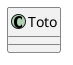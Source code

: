{
  "sha1": "rbvoojap15g5m2tlyureff0lwmo3wvl",
  "insertion": {
    "when": "2024-06-04T17:28:43.567Z",
    "user": "plantuml@gmail.com"
  }
}
@startuml
skinparam CircledCharacterRadius 7
class Toto
@enduml
